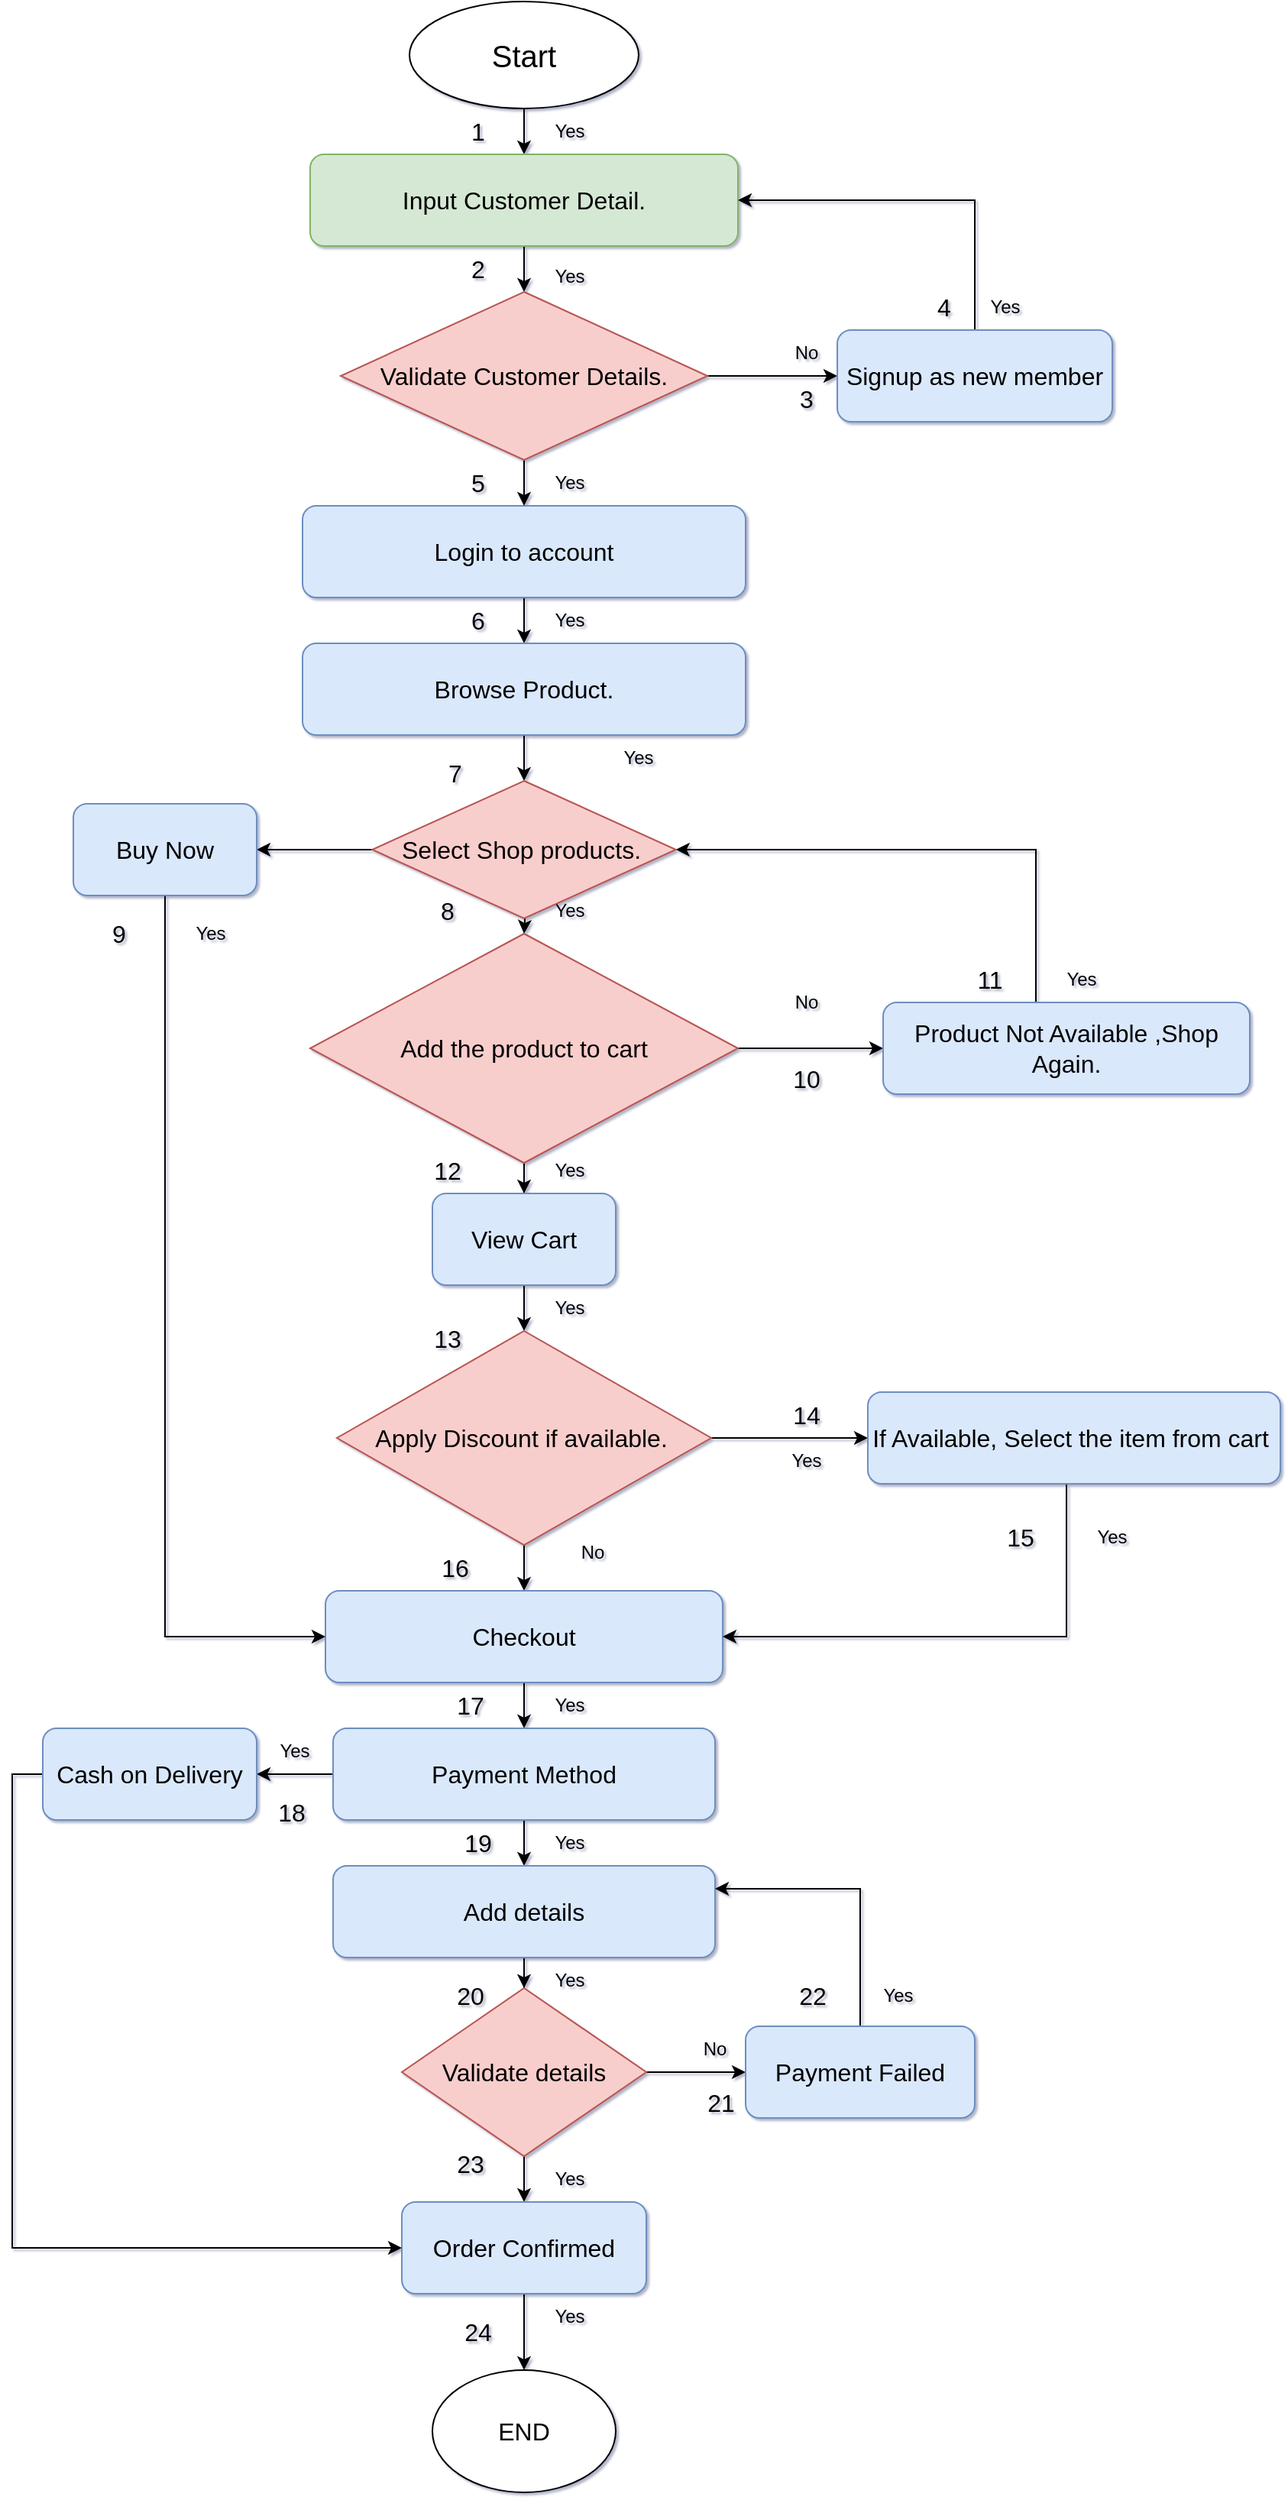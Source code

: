 <mxfile version="21.6.5" type="device">
  <diagram name="Page-1" id="o37-ouUlUktZmACFw2VS">
    <mxGraphModel dx="1984" dy="478" grid="1" gridSize="10" guides="1" tooltips="1" connect="1" arrows="1" fold="1" page="1" pageScale="1" pageWidth="1100" pageHeight="850" background="none" math="0" shadow="1">
      <root>
        <mxCell id="0" />
        <mxCell id="1" parent="0" />
        <mxCell id="yoGSxvYXmqT5_oQUQnS2-4" value="" style="edgeStyle=orthogonalEdgeStyle;rounded=0;orthogonalLoop=1;jettySize=auto;html=1;" parent="1" source="yoGSxvYXmqT5_oQUQnS2-2" target="yoGSxvYXmqT5_oQUQnS2-3" edge="1">
          <mxGeometry relative="1" as="geometry" />
        </mxCell>
        <mxCell id="yoGSxvYXmqT5_oQUQnS2-2" value="&lt;font style=&quot;font-size: 20px;&quot;&gt;Start&lt;/font&gt;" style="ellipse;whiteSpace=wrap;html=1;" parent="1" vertex="1">
          <mxGeometry x="260" width="150" height="70" as="geometry" />
        </mxCell>
        <mxCell id="yoGSxvYXmqT5_oQUQnS2-23" value="" style="edgeStyle=orthogonalEdgeStyle;rounded=0;orthogonalLoop=1;jettySize=auto;html=1;" parent="1" source="yoGSxvYXmqT5_oQUQnS2-3" target="yoGSxvYXmqT5_oQUQnS2-6" edge="1">
          <mxGeometry relative="1" as="geometry" />
        </mxCell>
        <mxCell id="yoGSxvYXmqT5_oQUQnS2-3" value="&lt;font style=&quot;font-size: 16px;&quot;&gt;Input Customer Detail.&lt;/font&gt;" style="rounded=1;whiteSpace=wrap;html=1;fillColor=#d5e8d4;strokeColor=#82b366;" parent="1" vertex="1">
          <mxGeometry x="195" y="100" width="280" height="60" as="geometry" />
        </mxCell>
        <mxCell id="yoGSxvYXmqT5_oQUQnS2-25" value="" style="edgeStyle=orthogonalEdgeStyle;rounded=0;orthogonalLoop=1;jettySize=auto;html=1;" parent="1" source="yoGSxvYXmqT5_oQUQnS2-5" target="yoGSxvYXmqT5_oQUQnS2-8" edge="1">
          <mxGeometry relative="1" as="geometry" />
        </mxCell>
        <mxCell id="yoGSxvYXmqT5_oQUQnS2-5" value="&lt;font style=&quot;font-size: 16px;&quot;&gt;Login to account&lt;/font&gt;" style="rounded=1;whiteSpace=wrap;html=1;fillColor=#dae8fc;strokeColor=#6c8ebf;" parent="1" vertex="1">
          <mxGeometry x="190" y="330" width="290" height="60" as="geometry" />
        </mxCell>
        <mxCell id="yoGSxvYXmqT5_oQUQnS2-24" value="" style="edgeStyle=orthogonalEdgeStyle;rounded=0;orthogonalLoop=1;jettySize=auto;html=1;" parent="1" source="yoGSxvYXmqT5_oQUQnS2-6" target="yoGSxvYXmqT5_oQUQnS2-5" edge="1">
          <mxGeometry relative="1" as="geometry" />
        </mxCell>
        <mxCell id="yoGSxvYXmqT5_oQUQnS2-26" value="" style="edgeStyle=orthogonalEdgeStyle;rounded=0;orthogonalLoop=1;jettySize=auto;html=1;" parent="1" source="yoGSxvYXmqT5_oQUQnS2-6" target="yoGSxvYXmqT5_oQUQnS2-7" edge="1">
          <mxGeometry relative="1" as="geometry" />
        </mxCell>
        <mxCell id="yoGSxvYXmqT5_oQUQnS2-6" value="&lt;font style=&quot;font-size: 16px;&quot;&gt;Validate Customer Details.&lt;/font&gt;" style="rhombus;whiteSpace=wrap;html=1;fillColor=#f8cecc;strokeColor=#b85450;" parent="1" vertex="1">
          <mxGeometry x="215" y="190" width="240" height="110" as="geometry" />
        </mxCell>
        <mxCell id="yoGSxvYXmqT5_oQUQnS2-27" style="edgeStyle=orthogonalEdgeStyle;rounded=0;orthogonalLoop=1;jettySize=auto;html=1;entryX=1;entryY=0.5;entryDx=0;entryDy=0;" parent="1" source="yoGSxvYXmqT5_oQUQnS2-7" target="yoGSxvYXmqT5_oQUQnS2-3" edge="1">
          <mxGeometry relative="1" as="geometry">
            <Array as="points">
              <mxPoint x="630" y="130" />
            </Array>
          </mxGeometry>
        </mxCell>
        <mxCell id="yoGSxvYXmqT5_oQUQnS2-7" value="&lt;font style=&quot;font-size: 16px;&quot;&gt;Signup as new member&lt;/font&gt;" style="rounded=1;whiteSpace=wrap;html=1;fillColor=#dae8fc;strokeColor=#6c8ebf;" parent="1" vertex="1">
          <mxGeometry x="540" y="215" width="180" height="60" as="geometry" />
        </mxCell>
        <mxCell id="M4klrshnVqQrMJAqlIwn-60" value="" style="edgeStyle=orthogonalEdgeStyle;rounded=0;orthogonalLoop=1;jettySize=auto;html=1;" parent="1" source="yoGSxvYXmqT5_oQUQnS2-8" target="M4klrshnVqQrMJAqlIwn-58" edge="1">
          <mxGeometry relative="1" as="geometry" />
        </mxCell>
        <mxCell id="yoGSxvYXmqT5_oQUQnS2-8" value="&lt;font style=&quot;font-size: 16px;&quot;&gt;Browse Product.&lt;/font&gt;" style="rounded=1;whiteSpace=wrap;html=1;fillColor=#dae8fc;strokeColor=#6c8ebf;" parent="1" vertex="1">
          <mxGeometry x="190" y="420" width="290" height="60" as="geometry" />
        </mxCell>
        <mxCell id="yoGSxvYXmqT5_oQUQnS2-29" value="" style="edgeStyle=orthogonalEdgeStyle;rounded=0;orthogonalLoop=1;jettySize=auto;html=1;" parent="1" target="yoGSxvYXmqT5_oQUQnS2-10" edge="1">
          <mxGeometry relative="1" as="geometry">
            <mxPoint x="335" y="580.0" as="sourcePoint" />
          </mxGeometry>
        </mxCell>
        <mxCell id="yoGSxvYXmqT5_oQUQnS2-30" value="" style="edgeStyle=orthogonalEdgeStyle;rounded=0;orthogonalLoop=1;jettySize=auto;html=1;" parent="1" source="yoGSxvYXmqT5_oQUQnS2-10" target="yoGSxvYXmqT5_oQUQnS2-11" edge="1">
          <mxGeometry relative="1" as="geometry" />
        </mxCell>
        <mxCell id="yoGSxvYXmqT5_oQUQnS2-32" value="" style="edgeStyle=orthogonalEdgeStyle;rounded=0;orthogonalLoop=1;jettySize=auto;html=1;" parent="1" source="yoGSxvYXmqT5_oQUQnS2-10" target="yoGSxvYXmqT5_oQUQnS2-12" edge="1">
          <mxGeometry relative="1" as="geometry" />
        </mxCell>
        <mxCell id="yoGSxvYXmqT5_oQUQnS2-10" value="&lt;font style=&quot;font-size: 16px;&quot;&gt;Add the product to cart&lt;/font&gt;" style="rhombus;whiteSpace=wrap;html=1;fillColor=#f8cecc;strokeColor=#b85450;" parent="1" vertex="1">
          <mxGeometry x="195" y="610" width="280" height="150" as="geometry" />
        </mxCell>
        <mxCell id="M4klrshnVqQrMJAqlIwn-69" style="edgeStyle=orthogonalEdgeStyle;rounded=0;orthogonalLoop=1;jettySize=auto;html=1;entryX=1;entryY=0.5;entryDx=0;entryDy=0;" parent="1" source="yoGSxvYXmqT5_oQUQnS2-11" target="M4klrshnVqQrMJAqlIwn-58" edge="1">
          <mxGeometry relative="1" as="geometry">
            <Array as="points">
              <mxPoint x="670" y="555" />
            </Array>
          </mxGeometry>
        </mxCell>
        <mxCell id="yoGSxvYXmqT5_oQUQnS2-11" value="&lt;font style=&quot;font-size: 16px;&quot;&gt;Product Not Available ,Shop Again.&lt;/font&gt;" style="rounded=1;whiteSpace=wrap;html=1;fillColor=#dae8fc;strokeColor=#6c8ebf;" parent="1" vertex="1">
          <mxGeometry x="570" y="655" width="240" height="60" as="geometry" />
        </mxCell>
        <mxCell id="yoGSxvYXmqT5_oQUQnS2-34" value="" style="edgeStyle=orthogonalEdgeStyle;rounded=0;orthogonalLoop=1;jettySize=auto;html=1;" parent="1" source="yoGSxvYXmqT5_oQUQnS2-12" target="yoGSxvYXmqT5_oQUQnS2-13" edge="1">
          <mxGeometry relative="1" as="geometry" />
        </mxCell>
        <mxCell id="yoGSxvYXmqT5_oQUQnS2-12" value="&lt;font style=&quot;font-size: 16px;&quot;&gt;View Cart&lt;/font&gt;" style="rounded=1;whiteSpace=wrap;html=1;fillColor=#dae8fc;strokeColor=#6c8ebf;" parent="1" vertex="1">
          <mxGeometry x="275" y="780" width="120" height="60" as="geometry" />
        </mxCell>
        <mxCell id="yoGSxvYXmqT5_oQUQnS2-36" value="" style="edgeStyle=orthogonalEdgeStyle;rounded=0;orthogonalLoop=1;jettySize=auto;html=1;" parent="1" source="yoGSxvYXmqT5_oQUQnS2-13" target="yoGSxvYXmqT5_oQUQnS2-14" edge="1">
          <mxGeometry relative="1" as="geometry" />
        </mxCell>
        <mxCell id="A2sCVJaRkqyoD73pvb6B-8" style="edgeStyle=orthogonalEdgeStyle;rounded=0;orthogonalLoop=1;jettySize=auto;html=1;entryX=0;entryY=0.5;entryDx=0;entryDy=0;" edge="1" parent="1" source="yoGSxvYXmqT5_oQUQnS2-13" target="M4klrshnVqQrMJAqlIwn-21">
          <mxGeometry relative="1" as="geometry" />
        </mxCell>
        <mxCell id="yoGSxvYXmqT5_oQUQnS2-13" value="&lt;font style=&quot;font-size: 16px;&quot;&gt;Apply Discount if available.&amp;nbsp;&lt;/font&gt;" style="rhombus;whiteSpace=wrap;html=1;fillColor=#f8cecc;strokeColor=#b85450;" parent="1" vertex="1">
          <mxGeometry x="212.5" y="870" width="245" height="140" as="geometry" />
        </mxCell>
        <mxCell id="yoGSxvYXmqT5_oQUQnS2-37" value="" style="edgeStyle=orthogonalEdgeStyle;rounded=0;orthogonalLoop=1;jettySize=auto;html=1;" parent="1" source="yoGSxvYXmqT5_oQUQnS2-14" target="yoGSxvYXmqT5_oQUQnS2-15" edge="1">
          <mxGeometry relative="1" as="geometry" />
        </mxCell>
        <mxCell id="yoGSxvYXmqT5_oQUQnS2-14" value="&lt;font style=&quot;font-size: 16px;&quot;&gt;Checkout&lt;/font&gt;" style="rounded=1;whiteSpace=wrap;html=1;fillColor=#dae8fc;strokeColor=#6c8ebf;" parent="1" vertex="1">
          <mxGeometry x="205" y="1040" width="260" height="60" as="geometry" />
        </mxCell>
        <mxCell id="yoGSxvYXmqT5_oQUQnS2-38" value="" style="edgeStyle=orthogonalEdgeStyle;rounded=0;orthogonalLoop=1;jettySize=auto;html=1;" parent="1" source="yoGSxvYXmqT5_oQUQnS2-15" target="yoGSxvYXmqT5_oQUQnS2-16" edge="1">
          <mxGeometry relative="1" as="geometry" />
        </mxCell>
        <mxCell id="A2sCVJaRkqyoD73pvb6B-2" value="" style="edgeStyle=orthogonalEdgeStyle;rounded=0;orthogonalLoop=1;jettySize=auto;html=1;" edge="1" parent="1" source="yoGSxvYXmqT5_oQUQnS2-15" target="A2sCVJaRkqyoD73pvb6B-1">
          <mxGeometry relative="1" as="geometry" />
        </mxCell>
        <mxCell id="yoGSxvYXmqT5_oQUQnS2-15" value="&lt;font style=&quot;font-size: 16px;&quot;&gt;Payment Method&lt;/font&gt;" style="rounded=1;whiteSpace=wrap;html=1;fillColor=#dae8fc;strokeColor=#6c8ebf;" parent="1" vertex="1">
          <mxGeometry x="210" y="1130" width="250" height="60" as="geometry" />
        </mxCell>
        <mxCell id="yoGSxvYXmqT5_oQUQnS2-39" value="" style="edgeStyle=orthogonalEdgeStyle;rounded=0;orthogonalLoop=1;jettySize=auto;html=1;" parent="1" source="yoGSxvYXmqT5_oQUQnS2-16" target="yoGSxvYXmqT5_oQUQnS2-17" edge="1">
          <mxGeometry relative="1" as="geometry" />
        </mxCell>
        <mxCell id="yoGSxvYXmqT5_oQUQnS2-16" value="&lt;font style=&quot;font-size: 16px;&quot;&gt;Add details&lt;/font&gt;" style="rounded=1;whiteSpace=wrap;html=1;fillColor=#dae8fc;strokeColor=#6c8ebf;" parent="1" vertex="1">
          <mxGeometry x="210" y="1220" width="250" height="60" as="geometry" />
        </mxCell>
        <mxCell id="yoGSxvYXmqT5_oQUQnS2-40" value="" style="edgeStyle=orthogonalEdgeStyle;rounded=0;orthogonalLoop=1;jettySize=auto;html=1;" parent="1" source="yoGSxvYXmqT5_oQUQnS2-17" target="yoGSxvYXmqT5_oQUQnS2-18" edge="1">
          <mxGeometry relative="1" as="geometry" />
        </mxCell>
        <mxCell id="yoGSxvYXmqT5_oQUQnS2-44" value="" style="edgeStyle=orthogonalEdgeStyle;rounded=0;orthogonalLoop=1;jettySize=auto;html=1;" parent="1" source="yoGSxvYXmqT5_oQUQnS2-17" target="yoGSxvYXmqT5_oQUQnS2-19" edge="1">
          <mxGeometry relative="1" as="geometry" />
        </mxCell>
        <mxCell id="yoGSxvYXmqT5_oQUQnS2-17" value="&lt;font style=&quot;font-size: 16px;&quot;&gt;Validate details&lt;/font&gt;" style="rhombus;whiteSpace=wrap;html=1;fillColor=#f8cecc;strokeColor=#b85450;" parent="1" vertex="1">
          <mxGeometry x="255" y="1300" width="160" height="110" as="geometry" />
        </mxCell>
        <mxCell id="yoGSxvYXmqT5_oQUQnS2-43" style="edgeStyle=orthogonalEdgeStyle;rounded=0;orthogonalLoop=1;jettySize=auto;html=1;entryX=1;entryY=0.25;entryDx=0;entryDy=0;" parent="1" source="yoGSxvYXmqT5_oQUQnS2-18" target="yoGSxvYXmqT5_oQUQnS2-16" edge="1">
          <mxGeometry relative="1" as="geometry">
            <Array as="points">
              <mxPoint x="555" y="1235" />
            </Array>
          </mxGeometry>
        </mxCell>
        <mxCell id="yoGSxvYXmqT5_oQUQnS2-18" value="&lt;font style=&quot;font-size: 16px;&quot;&gt;Payment Failed&lt;/font&gt;" style="rounded=1;whiteSpace=wrap;html=1;fillColor=#dae8fc;strokeColor=#6c8ebf;" parent="1" vertex="1">
          <mxGeometry x="480" y="1325" width="150" height="60" as="geometry" />
        </mxCell>
        <mxCell id="yoGSxvYXmqT5_oQUQnS2-45" value="" style="edgeStyle=orthogonalEdgeStyle;rounded=0;orthogonalLoop=1;jettySize=auto;html=1;" parent="1" source="yoGSxvYXmqT5_oQUQnS2-19" target="yoGSxvYXmqT5_oQUQnS2-20" edge="1">
          <mxGeometry relative="1" as="geometry" />
        </mxCell>
        <mxCell id="yoGSxvYXmqT5_oQUQnS2-19" value="&lt;font style=&quot;font-size: 16px;&quot;&gt;Order Confirmed&lt;/font&gt;" style="rounded=1;whiteSpace=wrap;html=1;fillColor=#dae8fc;strokeColor=#6c8ebf;" parent="1" vertex="1">
          <mxGeometry x="255" y="1440" width="160" height="60" as="geometry" />
        </mxCell>
        <mxCell id="yoGSxvYXmqT5_oQUQnS2-20" value="&lt;font style=&quot;font-size: 16px;&quot;&gt;END&lt;/font&gt;" style="ellipse;whiteSpace=wrap;html=1;" parent="1" vertex="1">
          <mxGeometry x="275" y="1550" width="120" height="80" as="geometry" />
        </mxCell>
        <mxCell id="M4klrshnVqQrMJAqlIwn-2" value="Yes" style="text;html=1;strokeColor=none;fillColor=none;align=center;verticalAlign=middle;whiteSpace=wrap;rounded=0;" parent="1" vertex="1">
          <mxGeometry x="490" y="940" width="60" height="30" as="geometry" />
        </mxCell>
        <mxCell id="M4klrshnVqQrMJAqlIwn-3" value="Yes" style="text;html=1;strokeColor=none;fillColor=none;align=center;verticalAlign=middle;whiteSpace=wrap;rounded=0;" parent="1" vertex="1">
          <mxGeometry x="335" y="840" width="60" height="30" as="geometry" />
        </mxCell>
        <mxCell id="M4klrshnVqQrMJAqlIwn-4" value="Yes" style="text;html=1;strokeColor=none;fillColor=none;align=center;verticalAlign=middle;whiteSpace=wrap;rounded=0;" parent="1" vertex="1">
          <mxGeometry x="335" y="750" width="60" height="30" as="geometry" />
        </mxCell>
        <mxCell id="M4klrshnVqQrMJAqlIwn-5" value="Yes" style="text;html=1;strokeColor=none;fillColor=none;align=center;verticalAlign=middle;whiteSpace=wrap;rounded=0;" parent="1" vertex="1">
          <mxGeometry x="335" y="580" width="60" height="30" as="geometry" />
        </mxCell>
        <mxCell id="M4klrshnVqQrMJAqlIwn-6" value="Yes" style="text;html=1;strokeColor=none;fillColor=none;align=center;verticalAlign=middle;whiteSpace=wrap;rounded=0;" parent="1" vertex="1">
          <mxGeometry x="380" y="480" width="60" height="30" as="geometry" />
        </mxCell>
        <mxCell id="M4klrshnVqQrMJAqlIwn-7" value="Yes" style="text;html=1;strokeColor=none;fillColor=none;align=center;verticalAlign=middle;whiteSpace=wrap;rounded=0;" parent="1" vertex="1">
          <mxGeometry x="335" y="390" width="60" height="30" as="geometry" />
        </mxCell>
        <mxCell id="M4klrshnVqQrMJAqlIwn-8" value="Yes" style="text;html=1;strokeColor=none;fillColor=none;align=center;verticalAlign=middle;whiteSpace=wrap;rounded=0;" parent="1" vertex="1">
          <mxGeometry x="335" y="300" width="60" height="30" as="geometry" />
        </mxCell>
        <mxCell id="M4klrshnVqQrMJAqlIwn-9" value="Yes" style="text;html=1;strokeColor=none;fillColor=none;align=center;verticalAlign=middle;whiteSpace=wrap;rounded=0;" parent="1" vertex="1">
          <mxGeometry x="335" y="165" width="60" height="30" as="geometry" />
        </mxCell>
        <mxCell id="M4klrshnVqQrMJAqlIwn-10" value="Yes" style="text;html=1;strokeColor=none;fillColor=none;align=center;verticalAlign=middle;whiteSpace=wrap;rounded=0;" parent="1" vertex="1">
          <mxGeometry x="335" y="70" width="60" height="30" as="geometry" />
        </mxCell>
        <mxCell id="M4klrshnVqQrMJAqlIwn-11" value="Yes" style="text;html=1;strokeColor=none;fillColor=none;align=center;verticalAlign=middle;whiteSpace=wrap;rounded=0;" parent="1" vertex="1">
          <mxGeometry x="335" y="1100" width="60" height="30" as="geometry" />
        </mxCell>
        <mxCell id="M4klrshnVqQrMJAqlIwn-12" value="Yes" style="text;html=1;strokeColor=none;fillColor=none;align=center;verticalAlign=middle;whiteSpace=wrap;rounded=0;" parent="1" vertex="1">
          <mxGeometry x="335" y="1190" width="60" height="30" as="geometry" />
        </mxCell>
        <mxCell id="M4klrshnVqQrMJAqlIwn-13" value="Yes" style="text;html=1;strokeColor=none;fillColor=none;align=center;verticalAlign=middle;whiteSpace=wrap;rounded=0;" parent="1" vertex="1">
          <mxGeometry x="335" y="1280" width="60" height="30" as="geometry" />
        </mxCell>
        <mxCell id="M4klrshnVqQrMJAqlIwn-14" value="Yes" style="text;html=1;strokeColor=none;fillColor=none;align=center;verticalAlign=middle;whiteSpace=wrap;rounded=0;" parent="1" vertex="1">
          <mxGeometry x="335" y="1500" width="60" height="30" as="geometry" />
        </mxCell>
        <mxCell id="M4klrshnVqQrMJAqlIwn-15" value="Yes" style="text;html=1;strokeColor=none;fillColor=none;align=center;verticalAlign=middle;whiteSpace=wrap;rounded=0;" parent="1" vertex="1">
          <mxGeometry x="335" y="1410" width="60" height="30" as="geometry" />
        </mxCell>
        <mxCell id="M4klrshnVqQrMJAqlIwn-17" value="No" style="text;html=1;strokeColor=none;fillColor=none;align=center;verticalAlign=middle;whiteSpace=wrap;rounded=0;" parent="1" vertex="1">
          <mxGeometry x="490" y="640" width="60" height="30" as="geometry" />
        </mxCell>
        <mxCell id="M4klrshnVqQrMJAqlIwn-18" value="No" style="text;html=1;strokeColor=none;fillColor=none;align=center;verticalAlign=middle;whiteSpace=wrap;rounded=0;" parent="1" vertex="1">
          <mxGeometry x="490" y="215" width="60" height="30" as="geometry" />
        </mxCell>
        <mxCell id="M4klrshnVqQrMJAqlIwn-19" value="No" style="text;html=1;strokeColor=none;fillColor=none;align=center;verticalAlign=middle;whiteSpace=wrap;rounded=0;" parent="1" vertex="1">
          <mxGeometry x="350" y="1000" width="60" height="30" as="geometry" />
        </mxCell>
        <mxCell id="M4klrshnVqQrMJAqlIwn-20" value="No" style="text;html=1;strokeColor=none;fillColor=none;align=center;verticalAlign=middle;whiteSpace=wrap;rounded=0;" parent="1" vertex="1">
          <mxGeometry x="430" y="1325" width="60" height="30" as="geometry" />
        </mxCell>
        <mxCell id="A2sCVJaRkqyoD73pvb6B-9" style="edgeStyle=orthogonalEdgeStyle;rounded=0;orthogonalLoop=1;jettySize=auto;html=1;entryX=1;entryY=0.5;entryDx=0;entryDy=0;" edge="1" parent="1" source="M4klrshnVqQrMJAqlIwn-21" target="yoGSxvYXmqT5_oQUQnS2-14">
          <mxGeometry relative="1" as="geometry">
            <Array as="points">
              <mxPoint x="690" y="1070" />
            </Array>
          </mxGeometry>
        </mxCell>
        <mxCell id="M4klrshnVqQrMJAqlIwn-21" value="&lt;font style=&quot;font-size: 16px;&quot;&gt;If Available, Select the item from cart&amp;nbsp;&lt;/font&gt;" style="rounded=1;whiteSpace=wrap;html=1;fillColor=#dae8fc;strokeColor=#6c8ebf;" parent="1" vertex="1">
          <mxGeometry x="560" y="910" width="270" height="60" as="geometry" />
        </mxCell>
        <mxCell id="M4klrshnVqQrMJAqlIwn-23" value="Yes" style="text;html=1;strokeColor=none;fillColor=none;align=center;verticalAlign=middle;whiteSpace=wrap;rounded=0;" parent="1" vertex="1">
          <mxGeometry x="620" y="185" width="60" height="30" as="geometry" />
        </mxCell>
        <mxCell id="M4klrshnVqQrMJAqlIwn-24" value="Yes" style="text;html=1;strokeColor=none;fillColor=none;align=center;verticalAlign=middle;whiteSpace=wrap;rounded=0;" parent="1" vertex="1">
          <mxGeometry x="670" y="625" width="60" height="30" as="geometry" />
        </mxCell>
        <mxCell id="M4klrshnVqQrMJAqlIwn-26" value="&lt;font style=&quot;font-size: 16px;&quot;&gt;8&lt;/font&gt;" style="text;html=1;strokeColor=none;fillColor=none;align=center;verticalAlign=middle;whiteSpace=wrap;rounded=0;" parent="1" vertex="1">
          <mxGeometry x="255" y="580" width="60" height="30" as="geometry" />
        </mxCell>
        <mxCell id="M4klrshnVqQrMJAqlIwn-38" value="&lt;font style=&quot;font-size: 16px;&quot;&gt;7&lt;/font&gt;" style="text;html=1;strokeColor=none;fillColor=none;align=center;verticalAlign=middle;whiteSpace=wrap;rounded=0;" parent="1" vertex="1">
          <mxGeometry x="260" y="490" width="60" height="30" as="geometry" />
        </mxCell>
        <mxCell id="M4klrshnVqQrMJAqlIwn-39" value="&lt;font style=&quot;font-size: 16px;&quot;&gt;6&lt;/font&gt;" style="text;html=1;strokeColor=none;fillColor=none;align=center;verticalAlign=middle;whiteSpace=wrap;rounded=0;" parent="1" vertex="1">
          <mxGeometry x="275" y="390" width="60" height="30" as="geometry" />
        </mxCell>
        <mxCell id="M4klrshnVqQrMJAqlIwn-40" value="&lt;font style=&quot;font-size: 16px;&quot;&gt;5&lt;/font&gt;" style="text;html=1;strokeColor=none;fillColor=none;align=center;verticalAlign=middle;whiteSpace=wrap;rounded=0;" parent="1" vertex="1">
          <mxGeometry x="275" y="300" width="60" height="30" as="geometry" />
        </mxCell>
        <mxCell id="M4klrshnVqQrMJAqlIwn-41" value="&lt;font style=&quot;font-size: 16px;&quot;&gt;4&lt;/font&gt;" style="text;html=1;strokeColor=none;fillColor=none;align=center;verticalAlign=middle;whiteSpace=wrap;rounded=0;" parent="1" vertex="1">
          <mxGeometry x="580" y="185" width="60" height="30" as="geometry" />
        </mxCell>
        <mxCell id="M4klrshnVqQrMJAqlIwn-42" value="&lt;font style=&quot;font-size: 16px;&quot;&gt;3&lt;/font&gt;" style="text;html=1;strokeColor=none;fillColor=none;align=center;verticalAlign=middle;whiteSpace=wrap;rounded=0;" parent="1" vertex="1">
          <mxGeometry x="490" y="245" width="60" height="30" as="geometry" />
        </mxCell>
        <mxCell id="M4klrshnVqQrMJAqlIwn-43" value="&lt;font style=&quot;font-size: 16px;&quot;&gt;2&lt;/font&gt;" style="text;html=1;strokeColor=none;fillColor=none;align=center;verticalAlign=middle;whiteSpace=wrap;rounded=0;" parent="1" vertex="1">
          <mxGeometry x="275" y="160" width="60" height="30" as="geometry" />
        </mxCell>
        <mxCell id="M4klrshnVqQrMJAqlIwn-44" value="&lt;font style=&quot;font-size: 16px;&quot;&gt;1&lt;/font&gt;" style="text;html=1;strokeColor=none;fillColor=none;align=center;verticalAlign=middle;whiteSpace=wrap;rounded=0;" parent="1" vertex="1">
          <mxGeometry x="275" y="70" width="60" height="30" as="geometry" />
        </mxCell>
        <mxCell id="M4klrshnVqQrMJAqlIwn-45" value="&lt;font style=&quot;font-size: 16px;&quot;&gt;10&lt;/font&gt;" style="text;html=1;strokeColor=none;fillColor=none;align=center;verticalAlign=middle;whiteSpace=wrap;rounded=0;" parent="1" vertex="1">
          <mxGeometry x="490" y="690" width="60" height="30" as="geometry" />
        </mxCell>
        <mxCell id="M4klrshnVqQrMJAqlIwn-46" value="&lt;font style=&quot;font-size: 16px;&quot;&gt;9&lt;/font&gt;" style="text;html=1;strokeColor=none;fillColor=none;align=center;verticalAlign=middle;whiteSpace=wrap;rounded=0;" parent="1" vertex="1">
          <mxGeometry x="40" y="595" width="60" height="30" as="geometry" />
        </mxCell>
        <mxCell id="M4klrshnVqQrMJAqlIwn-47" value="&lt;font style=&quot;font-size: 16px;&quot;&gt;12&lt;/font&gt;" style="text;html=1;strokeColor=none;fillColor=none;align=center;verticalAlign=middle;whiteSpace=wrap;rounded=0;" parent="1" vertex="1">
          <mxGeometry x="255" y="750" width="60" height="30" as="geometry" />
        </mxCell>
        <mxCell id="M4klrshnVqQrMJAqlIwn-48" value="&lt;font style=&quot;font-size: 16px;&quot;&gt;11&lt;/font&gt;" style="text;html=1;strokeColor=none;fillColor=none;align=center;verticalAlign=middle;whiteSpace=wrap;rounded=0;" parent="1" vertex="1">
          <mxGeometry x="610" y="625" width="60" height="30" as="geometry" />
        </mxCell>
        <mxCell id="M4klrshnVqQrMJAqlIwn-49" value="&lt;font style=&quot;font-size: 16px;&quot;&gt;13&lt;/font&gt;" style="text;html=1;strokeColor=none;fillColor=none;align=center;verticalAlign=middle;whiteSpace=wrap;rounded=0;" parent="1" vertex="1">
          <mxGeometry x="255" y="860" width="60" height="30" as="geometry" />
        </mxCell>
        <mxCell id="M4klrshnVqQrMJAqlIwn-50" value="&lt;font style=&quot;font-size: 16px;&quot;&gt;15&lt;/font&gt;" style="text;html=1;strokeColor=none;fillColor=none;align=center;verticalAlign=middle;whiteSpace=wrap;rounded=0;" parent="1" vertex="1">
          <mxGeometry x="630" y="990" width="60" height="30" as="geometry" />
        </mxCell>
        <mxCell id="M4klrshnVqQrMJAqlIwn-51" value="&lt;font style=&quot;font-size: 16px;&quot;&gt;14&lt;/font&gt;" style="text;html=1;strokeColor=none;fillColor=none;align=center;verticalAlign=middle;whiteSpace=wrap;rounded=0;" parent="1" vertex="1">
          <mxGeometry x="490" y="910" width="60" height="30" as="geometry" />
        </mxCell>
        <mxCell id="M4klrshnVqQrMJAqlIwn-52" value="&lt;font style=&quot;font-size: 16px;&quot;&gt;16&lt;/font&gt;" style="text;html=1;strokeColor=none;fillColor=none;align=center;verticalAlign=middle;whiteSpace=wrap;rounded=0;" parent="1" vertex="1">
          <mxGeometry x="260" y="1010" width="60" height="30" as="geometry" />
        </mxCell>
        <mxCell id="M4klrshnVqQrMJAqlIwn-53" value="&lt;font style=&quot;font-size: 16px;&quot;&gt;17&lt;/font&gt;" style="text;html=1;strokeColor=none;fillColor=none;align=center;verticalAlign=middle;whiteSpace=wrap;rounded=0;" parent="1" vertex="1">
          <mxGeometry x="270" y="1100" width="60" height="30" as="geometry" />
        </mxCell>
        <mxCell id="M4klrshnVqQrMJAqlIwn-54" value="&lt;font style=&quot;font-size: 16px;&quot;&gt;18&lt;/font&gt;" style="text;html=1;strokeColor=none;fillColor=none;align=center;verticalAlign=middle;whiteSpace=wrap;rounded=0;" parent="1" vertex="1">
          <mxGeometry x="152.5" y="1170" width="60" height="30" as="geometry" />
        </mxCell>
        <mxCell id="M4klrshnVqQrMJAqlIwn-55" value="&lt;font style=&quot;font-size: 16px;&quot;&gt;19&lt;/font&gt;" style="text;html=1;strokeColor=none;fillColor=none;align=center;verticalAlign=middle;whiteSpace=wrap;rounded=0;" parent="1" vertex="1">
          <mxGeometry x="275" y="1190" width="60" height="30" as="geometry" />
        </mxCell>
        <mxCell id="M4klrshnVqQrMJAqlIwn-56" value="&lt;font style=&quot;font-size: 16px;&quot;&gt;20&lt;/font&gt;" style="text;html=1;strokeColor=none;fillColor=none;align=center;verticalAlign=middle;whiteSpace=wrap;rounded=0;" parent="1" vertex="1">
          <mxGeometry x="270" y="1290" width="60" height="30" as="geometry" />
        </mxCell>
        <mxCell id="M4klrshnVqQrMJAqlIwn-57" value="&lt;font style=&quot;font-size: 16px;&quot;&gt;21&lt;/font&gt;" style="text;html=1;strokeColor=none;fillColor=none;align=center;verticalAlign=middle;whiteSpace=wrap;rounded=0;" parent="1" vertex="1">
          <mxGeometry x="434.38" y="1360" width="60" height="30" as="geometry" />
        </mxCell>
        <mxCell id="M4klrshnVqQrMJAqlIwn-68" value="" style="edgeStyle=orthogonalEdgeStyle;rounded=0;orthogonalLoop=1;jettySize=auto;html=1;" parent="1" source="M4klrshnVqQrMJAqlIwn-58" target="M4klrshnVqQrMJAqlIwn-61" edge="1">
          <mxGeometry relative="1" as="geometry" />
        </mxCell>
        <mxCell id="M4klrshnVqQrMJAqlIwn-58" value="&lt;font style=&quot;font-size: 16px;&quot;&gt;Select Shop products.&amp;nbsp;&lt;/font&gt;" style="rhombus;whiteSpace=wrap;html=1;fillColor=#f8cecc;strokeColor=#b85450;" parent="1" vertex="1">
          <mxGeometry x="235.63" y="510" width="198.75" height="90" as="geometry" />
        </mxCell>
        <mxCell id="M4klrshnVqQrMJAqlIwn-64" style="edgeStyle=orthogonalEdgeStyle;rounded=0;orthogonalLoop=1;jettySize=auto;html=1;entryX=0;entryY=0.5;entryDx=0;entryDy=0;" parent="1" source="M4klrshnVqQrMJAqlIwn-61" target="yoGSxvYXmqT5_oQUQnS2-14" edge="1">
          <mxGeometry relative="1" as="geometry">
            <Array as="points">
              <mxPoint x="100" y="1070" />
            </Array>
          </mxGeometry>
        </mxCell>
        <mxCell id="M4klrshnVqQrMJAqlIwn-61" value="&lt;font style=&quot;font-size: 16px;&quot;&gt;Buy Now&lt;/font&gt;" style="rounded=1;whiteSpace=wrap;html=1;fillColor=#dae8fc;strokeColor=#6c8ebf;" parent="1" vertex="1">
          <mxGeometry x="40" y="525" width="120" height="60" as="geometry" />
        </mxCell>
        <mxCell id="M4klrshnVqQrMJAqlIwn-65" value="Yes" style="text;html=1;strokeColor=none;fillColor=none;align=center;verticalAlign=middle;whiteSpace=wrap;rounded=0;" parent="1" vertex="1">
          <mxGeometry x="100" y="595" width="60" height="30" as="geometry" />
        </mxCell>
        <mxCell id="M4klrshnVqQrMJAqlIwn-66" value="Yes" style="text;html=1;strokeColor=none;fillColor=none;align=center;verticalAlign=middle;whiteSpace=wrap;rounded=0;" parent="1" vertex="1">
          <mxGeometry x="550" y="1290" width="60" height="30" as="geometry" />
        </mxCell>
        <mxCell id="M4klrshnVqQrMJAqlIwn-67" value="&lt;font style=&quot;font-size: 16px;&quot;&gt;22&lt;/font&gt;" style="text;html=1;strokeColor=none;fillColor=none;align=center;verticalAlign=middle;whiteSpace=wrap;rounded=0;" parent="1" vertex="1">
          <mxGeometry x="494.38" y="1290" width="60" height="30" as="geometry" />
        </mxCell>
        <mxCell id="A2sCVJaRkqyoD73pvb6B-3" style="edgeStyle=orthogonalEdgeStyle;rounded=0;orthogonalLoop=1;jettySize=auto;html=1;entryX=0;entryY=0.5;entryDx=0;entryDy=0;" edge="1" parent="1" source="A2sCVJaRkqyoD73pvb6B-1" target="yoGSxvYXmqT5_oQUQnS2-19">
          <mxGeometry relative="1" as="geometry">
            <Array as="points">
              <mxPoint y="1160" />
              <mxPoint y="1470" />
            </Array>
          </mxGeometry>
        </mxCell>
        <mxCell id="A2sCVJaRkqyoD73pvb6B-1" value="&lt;font style=&quot;font-size: 16px;&quot;&gt;Cash on Delivery&lt;/font&gt;" style="rounded=1;whiteSpace=wrap;html=1;fillColor=#dae8fc;strokeColor=#6c8ebf;" vertex="1" parent="1">
          <mxGeometry x="20" y="1130" width="140" height="60" as="geometry" />
        </mxCell>
        <mxCell id="A2sCVJaRkqyoD73pvb6B-4" value="Yes" style="text;html=1;strokeColor=none;fillColor=none;align=center;verticalAlign=middle;whiteSpace=wrap;rounded=0;" vertex="1" parent="1">
          <mxGeometry x="155" y="1130" width="60" height="30" as="geometry" />
        </mxCell>
        <mxCell id="A2sCVJaRkqyoD73pvb6B-6" value="&lt;font style=&quot;font-size: 16px;&quot;&gt;23&lt;/font&gt;" style="text;html=1;strokeColor=none;fillColor=none;align=center;verticalAlign=middle;whiteSpace=wrap;rounded=0;" vertex="1" parent="1">
          <mxGeometry x="270" y="1400" width="60" height="30" as="geometry" />
        </mxCell>
        <mxCell id="A2sCVJaRkqyoD73pvb6B-10" value="Yes" style="text;html=1;strokeColor=none;fillColor=none;align=center;verticalAlign=middle;whiteSpace=wrap;rounded=0;" vertex="1" parent="1">
          <mxGeometry x="690" y="990" width="60" height="30" as="geometry" />
        </mxCell>
        <mxCell id="A2sCVJaRkqyoD73pvb6B-11" value="&lt;font style=&quot;font-size: 16px;&quot;&gt;24&lt;/font&gt;" style="text;html=1;strokeColor=none;fillColor=none;align=center;verticalAlign=middle;whiteSpace=wrap;rounded=0;" vertex="1" parent="1">
          <mxGeometry x="275" y="1510" width="60" height="30" as="geometry" />
        </mxCell>
      </root>
    </mxGraphModel>
  </diagram>
</mxfile>
